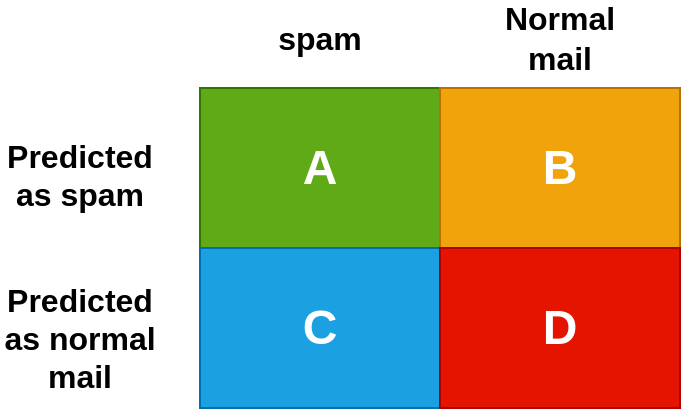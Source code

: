 <mxfile version="16.0.0" type="github">
  <diagram id="MV1uK1s1evkV6G0NsdHk" name="Page-1">
    <mxGraphModel dx="813" dy="435" grid="1" gridSize="10" guides="1" tooltips="1" connect="1" arrows="1" fold="1" page="1" pageScale="1" pageWidth="827" pageHeight="1169" math="0" shadow="0">
      <root>
        <mxCell id="0" />
        <mxCell id="1" parent="0" />
        <mxCell id="wYwNcxRUQ7d3ZBXullW2-1" value="" style="rounded=0;whiteSpace=wrap;html=1;fillColor=#60a917;strokeColor=#2D7600;fontColor=#ffffff;" parent="1" vertex="1">
          <mxGeometry x="240" y="240" width="120" height="80" as="geometry" />
        </mxCell>
        <mxCell id="wYwNcxRUQ7d3ZBXullW2-2" value="" style="rounded=0;whiteSpace=wrap;html=1;fillColor=#f0a30a;strokeColor=#BD7000;fontColor=#000000;" parent="1" vertex="1">
          <mxGeometry x="360" y="240" width="120" height="80" as="geometry" />
        </mxCell>
        <mxCell id="wYwNcxRUQ7d3ZBXullW2-3" value="" style="rounded=0;whiteSpace=wrap;html=1;fillColor=#1ba1e2;strokeColor=#006EAF;fontColor=#ffffff;" parent="1" vertex="1">
          <mxGeometry x="240" y="320" width="120" height="80" as="geometry" />
        </mxCell>
        <mxCell id="wYwNcxRUQ7d3ZBXullW2-4" value="" style="rounded=0;whiteSpace=wrap;html=1;fillColor=#e51400;strokeColor=#B20000;fontColor=#ffffff;" parent="1" vertex="1">
          <mxGeometry x="360" y="320" width="120" height="80" as="geometry" />
        </mxCell>
        <mxCell id="PCwxbhCvGm5rOhKtlS9v-1" value="spam" style="text;html=1;strokeColor=none;fillColor=none;align=center;verticalAlign=middle;whiteSpace=wrap;rounded=0;fontSize=16;fontStyle=1" vertex="1" parent="1">
          <mxGeometry x="270" y="200" width="60" height="30" as="geometry" />
        </mxCell>
        <mxCell id="PCwxbhCvGm5rOhKtlS9v-2" value="Normal mail" style="text;html=1;strokeColor=none;fillColor=none;align=center;verticalAlign=middle;whiteSpace=wrap;rounded=0;fontSize=16;fontStyle=1" vertex="1" parent="1">
          <mxGeometry x="375" y="200" width="90" height="30" as="geometry" />
        </mxCell>
        <mxCell id="PCwxbhCvGm5rOhKtlS9v-3" value="Predicted as normal mail" style="text;whiteSpace=wrap;html=1;align=center;fontSize=16;fontStyle=1" vertex="1" parent="1">
          <mxGeometry x="140" y="330" width="80" height="45" as="geometry" />
        </mxCell>
        <mxCell id="PCwxbhCvGm5rOhKtlS9v-4" value="Predicted as spam" style="text;whiteSpace=wrap;html=1;align=center;fontSize=16;fontStyle=1" vertex="1" parent="1">
          <mxGeometry x="140" y="257.5" width="80" height="45" as="geometry" />
        </mxCell>
        <mxCell id="PCwxbhCvGm5rOhKtlS9v-5" value="A" style="text;html=1;strokeColor=none;fillColor=none;align=center;verticalAlign=middle;whiteSpace=wrap;rounded=0;fontSize=24;fontStyle=1;fontColor=#FFFFFF;" vertex="1" parent="1">
          <mxGeometry x="270" y="265" width="60" height="30" as="geometry" />
        </mxCell>
        <mxCell id="PCwxbhCvGm5rOhKtlS9v-6" value="B&lt;span style=&quot;font-family: monospace; font-size: 0px;&quot;&gt;%3CmxGraphModel%3E%3Croot%3E%3CmxCell%20id%3D%220%22%2F%3E%3CmxCell%20id%3D%221%22%20parent%3D%220%22%2F%3E%3CmxCell%20id%3D%222%22%20value%3D%22A%22%20style%3D%22text%3Bhtml%3D1%3BstrokeColor%3Dnone%3BfillColor%3Dnone%3Balign%3Dcenter%3BverticalAlign%3Dmiddle%3BwhiteSpace%3Dwrap%3Brounded%3D0%3BfontSize%3D24%3B%22%20vertex%3D%221%22%20parent%3D%221%22%3E%3CmxGeometry%20x%3D%22270%22%20y%3D%22265%22%20width%3D%2260%22%20height%3D%2230%22%20as%3D%22geometry%22%2F%3E%3C%2FmxCell%3E%3C%2Froot%3E%3C%2FmxGraphModel%3E&lt;/span&gt;" style="text;html=1;strokeColor=none;fillColor=none;align=center;verticalAlign=middle;whiteSpace=wrap;rounded=0;fontSize=24;fontStyle=1;fontColor=#FFFFFF;" vertex="1" parent="1">
          <mxGeometry x="390" y="265" width="60" height="30" as="geometry" />
        </mxCell>
        <mxCell id="PCwxbhCvGm5rOhKtlS9v-7" value="C" style="text;html=1;strokeColor=none;fillColor=none;align=center;verticalAlign=middle;whiteSpace=wrap;rounded=0;fontSize=24;fontStyle=1;fontColor=#FFFFFF;" vertex="1" parent="1">
          <mxGeometry x="270" y="345" width="60" height="30" as="geometry" />
        </mxCell>
        <mxCell id="PCwxbhCvGm5rOhKtlS9v-8" value="D" style="text;html=1;strokeColor=none;fillColor=none;align=center;verticalAlign=middle;whiteSpace=wrap;rounded=0;fontSize=24;fontStyle=1;fontColor=#FFFFFF;" vertex="1" parent="1">
          <mxGeometry x="390" y="345" width="60" height="30" as="geometry" />
        </mxCell>
      </root>
    </mxGraphModel>
  </diagram>
</mxfile>
